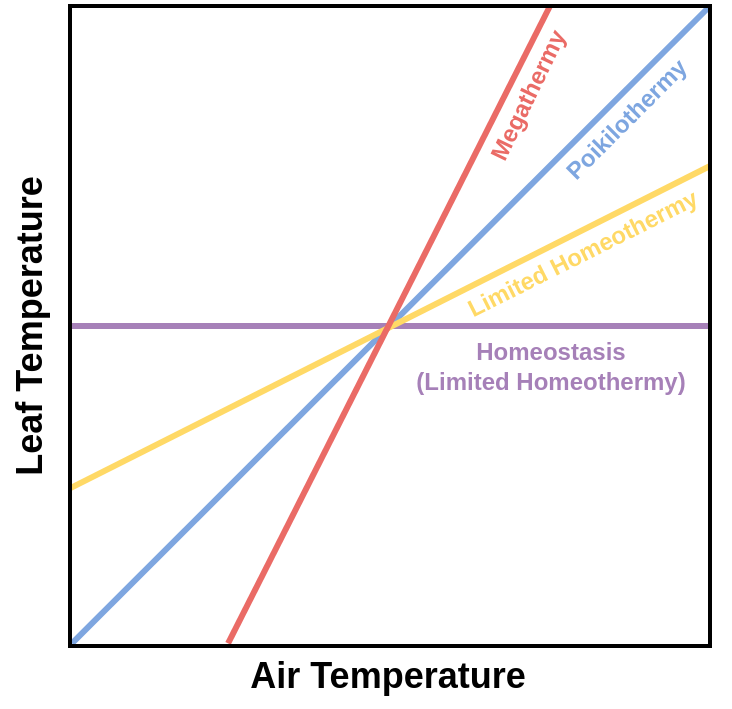 <mxfile version="21.6.8" type="device">
  <diagram name="Page-1" id="FNsHaPkqiVT7zh16H1_T">
    <mxGraphModel dx="559" dy="393" grid="1" gridSize="10" guides="0" tooltips="1" connect="0" arrows="0" fold="1" page="1" pageScale="1" pageWidth="827" pageHeight="1169" math="0" shadow="0">
      <root>
        <mxCell id="0" />
        <mxCell id="1" parent="0" />
        <mxCell id="tV8-Ut0xLYDwpBBXpVOI-5" value="" style="endArrow=none;html=1;rounded=0;strokeWidth=3;strokeColor=#A680B8;" parent="1" edge="1">
          <mxGeometry width="50" height="50" relative="1" as="geometry">
            <mxPoint x="160" y="800" as="sourcePoint" />
            <mxPoint x="480" y="800" as="targetPoint" />
          </mxGeometry>
        </mxCell>
        <mxCell id="tV8-Ut0xLYDwpBBXpVOI-6" value="" style="endArrow=none;html=1;rounded=0;strokeWidth=3;strokeColor=#7EA6E0;exitX=0.003;exitY=0.996;exitDx=0;exitDy=0;exitPerimeter=0;" parent="1" source="tV8-Ut0xLYDwpBBXpVOI-1" edge="1">
          <mxGeometry width="50" height="50" relative="1" as="geometry">
            <mxPoint x="160" y="880" as="sourcePoint" />
            <mxPoint x="480" y="640" as="targetPoint" />
          </mxGeometry>
        </mxCell>
        <mxCell id="tV8-Ut0xLYDwpBBXpVOI-7" value="" style="endArrow=none;html=1;rounded=0;strokeWidth=3;strokeColor=#FFD966;exitX=-0.001;exitY=0.754;exitDx=0;exitDy=0;exitPerimeter=0;" parent="1" source="tV8-Ut0xLYDwpBBXpVOI-1" edge="1">
          <mxGeometry width="50" height="50" relative="1" as="geometry">
            <mxPoint x="160" y="800" as="sourcePoint" />
            <mxPoint x="480" y="720" as="targetPoint" />
          </mxGeometry>
        </mxCell>
        <mxCell id="tV8-Ut0xLYDwpBBXpVOI-8" value="" style="endArrow=none;html=1;rounded=0;strokeWidth=3;strokeColor=#EA6B66;exitX=0.247;exitY=0.996;exitDx=0;exitDy=0;exitPerimeter=0;" parent="1" source="tV8-Ut0xLYDwpBBXpVOI-1" edge="1">
          <mxGeometry width="50" height="50" relative="1" as="geometry">
            <mxPoint x="240" y="880" as="sourcePoint" />
            <mxPoint x="400" y="640" as="targetPoint" />
          </mxGeometry>
        </mxCell>
        <mxCell id="tV8-Ut0xLYDwpBBXpVOI-9" value="Megathermy" style="text;html=1;align=center;verticalAlign=middle;resizable=0;points=[];autosize=1;strokeColor=none;fillColor=none;fontStyle=1;fontColor=#EA6B66;rotation=-64.2;" parent="1" vertex="1">
          <mxGeometry x="344" y="670" width="90" height="30" as="geometry" />
        </mxCell>
        <mxCell id="tV8-Ut0xLYDwpBBXpVOI-11" value="&lt;font color=&quot;#7ea6e0&quot;&gt;Poikilothermy&lt;/font&gt;" style="text;html=1;align=center;verticalAlign=middle;resizable=0;points=[];autosize=1;strokeColor=none;fillColor=none;fontStyle=1;fontColor=#EA6B66;rotation=-45;" parent="1" vertex="1">
          <mxGeometry x="388" y="682" width="100" height="30" as="geometry" />
        </mxCell>
        <mxCell id="tV8-Ut0xLYDwpBBXpVOI-12" value="&lt;font color=&quot;#ffd966&quot;&gt;Limited Homeothermy&lt;/font&gt;" style="text;html=1;align=center;verticalAlign=middle;resizable=0;points=[];autosize=1;strokeColor=none;fillColor=none;fontStyle=1;fontColor=#EA6B66;rotation=-26.7;" parent="1" vertex="1">
          <mxGeometry x="341" y="749" width="150" height="30" as="geometry" />
        </mxCell>
        <mxCell id="tV8-Ut0xLYDwpBBXpVOI-13" value="&lt;font color=&quot;#a680b8&quot;&gt;Homeostasis&lt;br&gt;(Limited Homeothermy)&lt;/font&gt;" style="text;html=1;align=center;verticalAlign=middle;resizable=0;points=[];autosize=1;strokeColor=none;fillColor=none;fontStyle=1;fontColor=#EA6B66;rotation=0;" parent="1" vertex="1">
          <mxGeometry x="320" y="800" width="160" height="40" as="geometry" />
        </mxCell>
        <mxCell id="tV8-Ut0xLYDwpBBXpVOI-16" value="Leaf Temperature" style="text;html=1;strokeColor=none;fillColor=none;align=center;verticalAlign=middle;whiteSpace=wrap;rounded=0;fontStyle=1;rotation=-90;fontSize=18;" parent="1" vertex="1">
          <mxGeometry x="15" y="785" width="250" height="30" as="geometry" />
        </mxCell>
        <mxCell id="tV8-Ut0xLYDwpBBXpVOI-17" value="Air Temperature" style="text;html=1;strokeColor=none;fillColor=none;align=center;verticalAlign=middle;whiteSpace=wrap;rounded=0;fontStyle=1;rotation=0;fontSize=18;" parent="1" vertex="1">
          <mxGeometry x="194" y="960" width="250" height="30" as="geometry" />
        </mxCell>
        <mxCell id="tV8-Ut0xLYDwpBBXpVOI-1" value="" style="whiteSpace=wrap;html=1;strokeWidth=2;fillColor=none;" parent="1" vertex="1">
          <mxGeometry x="160" y="640" width="320" height="320" as="geometry" />
        </mxCell>
      </root>
    </mxGraphModel>
  </diagram>
</mxfile>
